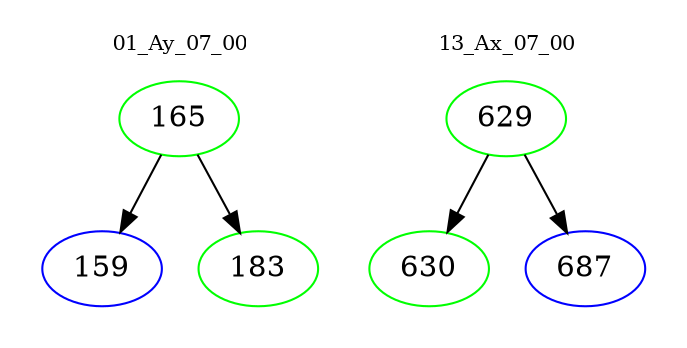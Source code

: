 digraph{
subgraph cluster_0 {
color = white
label = "01_Ay_07_00";
fontsize=10;
T0_165 [label="165", color="green"]
T0_165 -> T0_159 [color="black"]
T0_159 [label="159", color="blue"]
T0_165 -> T0_183 [color="black"]
T0_183 [label="183", color="green"]
}
subgraph cluster_1 {
color = white
label = "13_Ax_07_00";
fontsize=10;
T1_629 [label="629", color="green"]
T1_629 -> T1_630 [color="black"]
T1_630 [label="630", color="green"]
T1_629 -> T1_687 [color="black"]
T1_687 [label="687", color="blue"]
}
}
